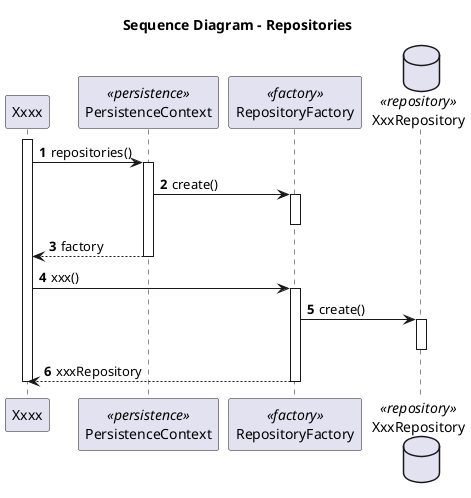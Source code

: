 @startuml
autonumber

title Sequence Diagram - Repositories

participant "Xxxx" as CTRL
participant "PersistenceContext" as PC <<persistence>>
participant "RepositoryFactory" as RF <<factory>>
database "XxxRepository" as REPO <<repository>>

activate CTRL
CTRL -> PC : repositories()
activate PC

PC -> RF: create()
activate RF
deactivate RF

PC --> CTRL: factory
deactivate PC

CTRL -> RF: xxx()
activate RF


RF -> REPO: create()
activate REPO
deactivate REPO

RF --> CTRL: xxxRepository
deactivate RF
deactivate CTRL



@enduml
